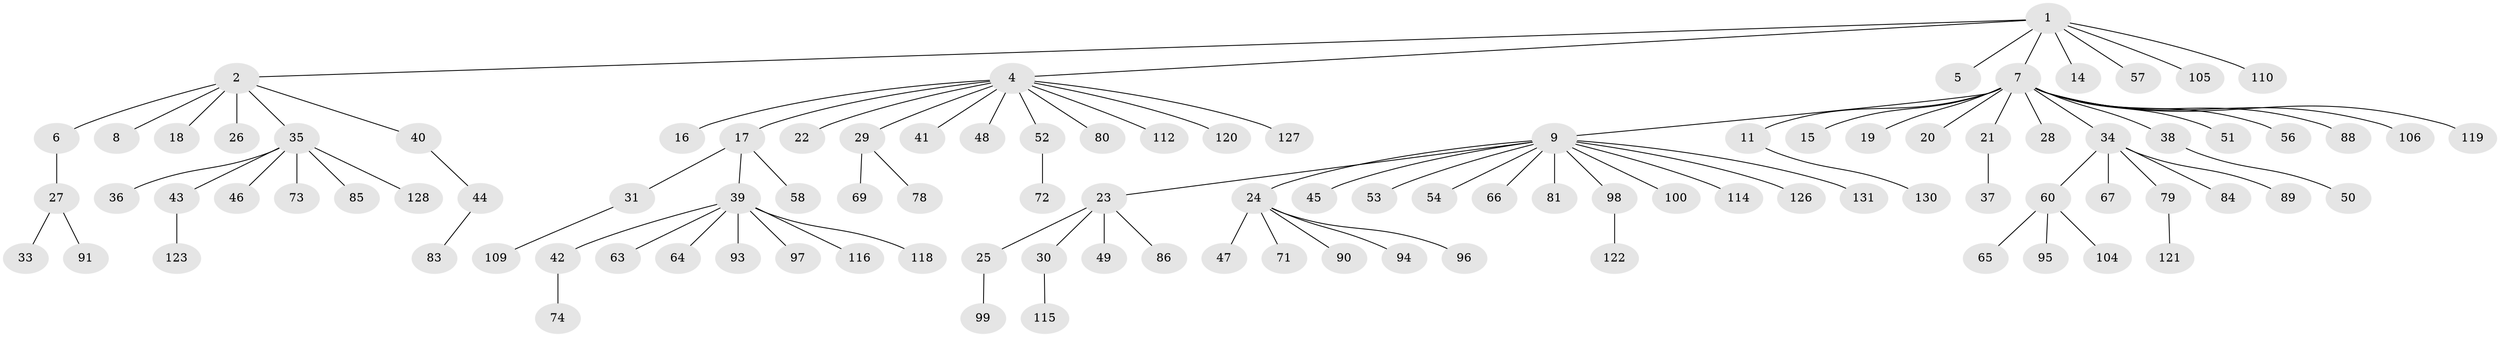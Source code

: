 // Generated by graph-tools (version 1.1) at 2025/51/02/27/25 19:51:58]
// undirected, 103 vertices, 102 edges
graph export_dot {
graph [start="1"]
  node [color=gray90,style=filled];
  1 [super="+3"];
  2 [super="+12"];
  4 [super="+132"];
  5;
  6 [super="+13"];
  7 [super="+59"];
  8;
  9 [super="+10"];
  11;
  14;
  15;
  16;
  17 [super="+117"];
  18 [super="+108"];
  19;
  20;
  21;
  22 [super="+32"];
  23 [super="+129"];
  24 [super="+55"];
  25;
  26 [super="+68"];
  27 [super="+62"];
  28;
  29 [super="+111"];
  30 [super="+102"];
  31 [super="+70"];
  33;
  34 [super="+125"];
  35 [super="+77"];
  36;
  37;
  38;
  39 [super="+61"];
  40 [super="+92"];
  41;
  42;
  43;
  44;
  45;
  46;
  47;
  48;
  49;
  50;
  51;
  52 [super="+76"];
  53;
  54;
  56;
  57;
  58;
  60 [super="+75"];
  63;
  64;
  65;
  66;
  67;
  69;
  71;
  72 [super="+103"];
  73;
  74;
  78 [super="+87"];
  79 [super="+82"];
  80;
  81;
  83;
  84;
  85;
  86 [super="+124"];
  88;
  89 [super="+101"];
  90;
  91;
  93;
  94 [super="+107"];
  95;
  96;
  97;
  98 [super="+113"];
  99;
  100;
  104;
  105 [super="+133"];
  106;
  109;
  110;
  112;
  114;
  115;
  116;
  118;
  119;
  120;
  121;
  122;
  123;
  126;
  127;
  128;
  130;
  131;
  1 -- 2;
  1 -- 5;
  1 -- 14;
  1 -- 57;
  1 -- 105;
  1 -- 110;
  1 -- 4;
  1 -- 7;
  2 -- 6;
  2 -- 8;
  2 -- 26;
  2 -- 35;
  2 -- 40;
  2 -- 18;
  4 -- 16;
  4 -- 17;
  4 -- 22;
  4 -- 29;
  4 -- 41;
  4 -- 48;
  4 -- 52;
  4 -- 80;
  4 -- 112;
  4 -- 120;
  4 -- 127;
  6 -- 27;
  7 -- 9;
  7 -- 11;
  7 -- 15;
  7 -- 19;
  7 -- 20;
  7 -- 21;
  7 -- 28;
  7 -- 34;
  7 -- 38;
  7 -- 51;
  7 -- 56;
  7 -- 88;
  7 -- 106;
  7 -- 119;
  9 -- 23;
  9 -- 24;
  9 -- 45;
  9 -- 54;
  9 -- 66;
  9 -- 81;
  9 -- 100;
  9 -- 114;
  9 -- 126;
  9 -- 131;
  9 -- 98;
  9 -- 53;
  11 -- 130;
  17 -- 31;
  17 -- 39;
  17 -- 58;
  21 -- 37;
  23 -- 25;
  23 -- 30;
  23 -- 49;
  23 -- 86;
  24 -- 47;
  24 -- 71;
  24 -- 90;
  24 -- 94;
  24 -- 96;
  25 -- 99;
  27 -- 33;
  27 -- 91;
  29 -- 69;
  29 -- 78;
  30 -- 115;
  31 -- 109;
  34 -- 60;
  34 -- 67;
  34 -- 79;
  34 -- 84;
  34 -- 89;
  35 -- 36;
  35 -- 43;
  35 -- 46;
  35 -- 73;
  35 -- 85;
  35 -- 128;
  38 -- 50;
  39 -- 42;
  39 -- 64;
  39 -- 116;
  39 -- 118;
  39 -- 97;
  39 -- 63;
  39 -- 93;
  40 -- 44;
  42 -- 74;
  43 -- 123;
  44 -- 83;
  52 -- 72;
  60 -- 65;
  60 -- 95;
  60 -- 104;
  79 -- 121;
  98 -- 122;
}
